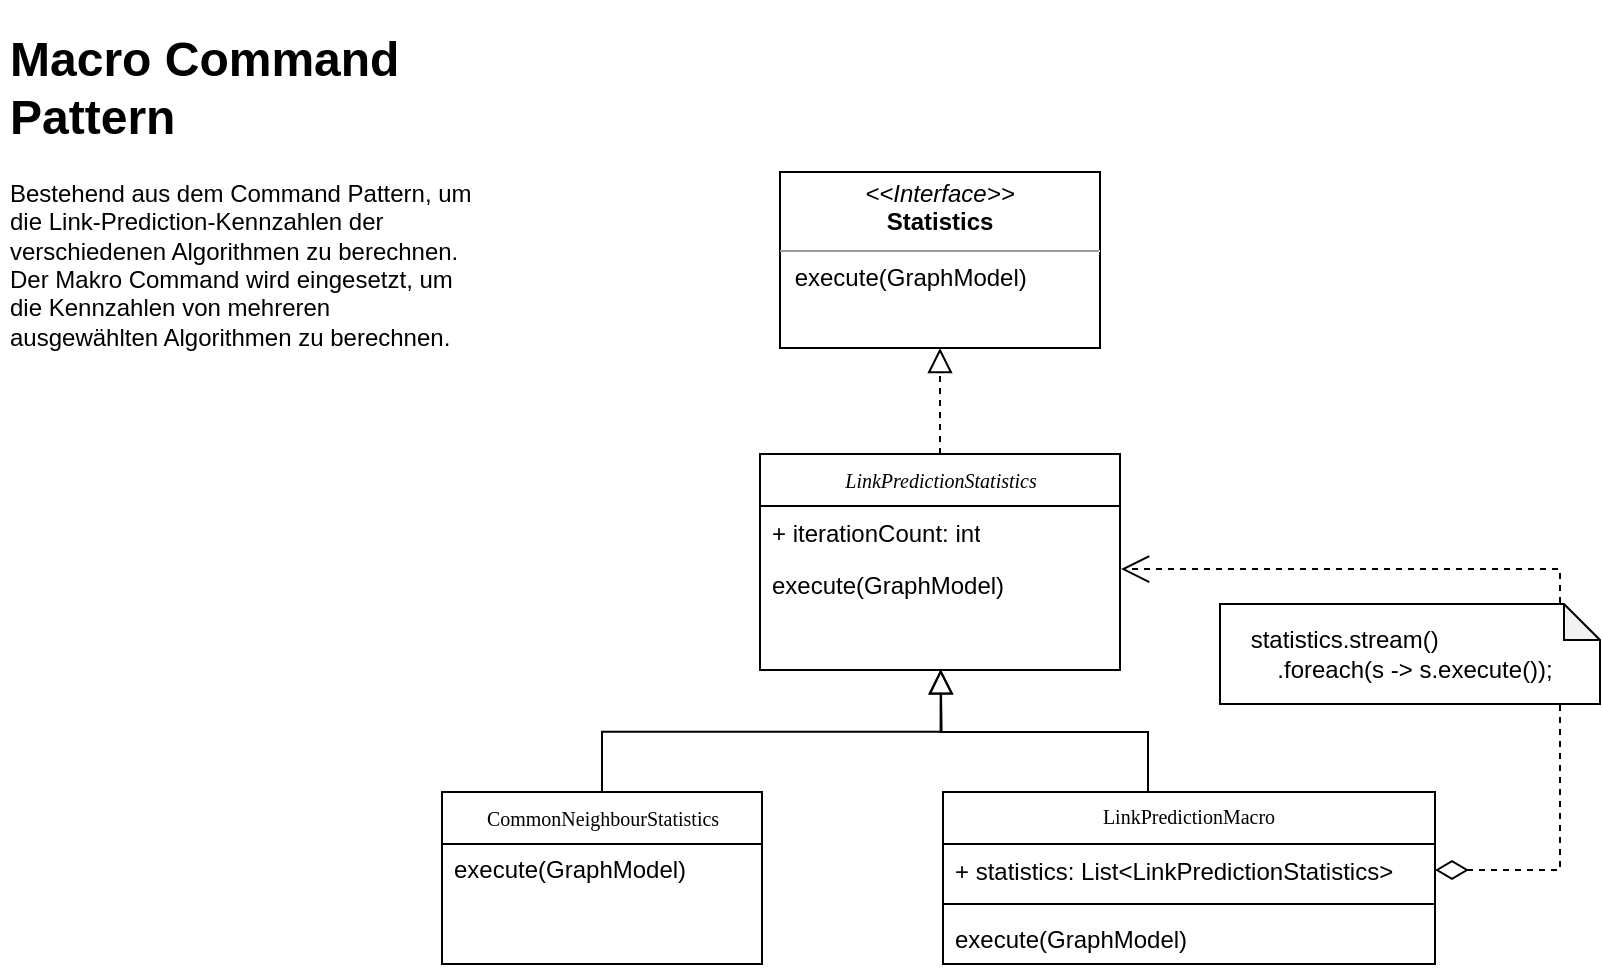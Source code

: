 <mxfile version="10.5.9" type="device"><diagram name="Page-1" id="c4acf3e9-155e-7222-9cf6-157b1a14988f"><mxGraphModel dx="1669" dy="775" grid="1" gridSize="10" guides="1" tooltips="1" connect="1" arrows="1" fold="1" page="1" pageScale="1" pageWidth="1100" pageHeight="850" background="#ffffff" math="0" shadow="0"><root><mxCell id="0"/><mxCell id="1" parent="0"/><mxCell id="5d2195bd80daf111-10" value="&lt;p style=&quot;margin: 0px ; margin-top: 4px ; text-align: center&quot;&gt;&lt;i&gt;&amp;lt;&amp;lt;Interface&amp;gt;&amp;gt;&lt;/i&gt;&lt;br&gt;&lt;b&gt;Statistics&lt;/b&gt;&lt;/p&gt;&lt;hr size=&quot;1&quot;&gt;&lt;p style=&quot;margin: 0px ; margin-left: 4px&quot;&gt;&lt;/p&gt;&lt;p style=&quot;margin: 0px ; margin-left: 4px&quot;&gt;&amp;nbsp;execute(GraphModel)&lt;br&gt;&lt;br&gt;&lt;/p&gt;" style="verticalAlign=top;align=left;overflow=fill;fontSize=12;fontFamily=Helvetica;html=1;rounded=0;shadow=0;comic=0;labelBackgroundColor=none;strokeColor=#000000;strokeWidth=1;fillColor=#ffffff;" parent="1" vertex="1"><mxGeometry x="470" y="194" width="160" height="88" as="geometry"/></mxCell><mxCell id="5d2195bd80daf111-30" style="edgeStyle=orthogonalEdgeStyle;rounded=0;html=1;dashed=1;labelBackgroundColor=none;startFill=0;endArrow=block;endFill=0;endSize=10;fontFamily=Verdana;fontSize=10;exitX=0.5;exitY=0;exitDx=0;exitDy=0;entryX=0.5;entryY=1;entryDx=0;entryDy=0;" parent="1" source="NrUGDpLi5fZ3qsQLaCOx-1" target="5d2195bd80daf111-10" edge="1"><mxGeometry relative="1" as="geometry"><mxPoint x="355" y="202" as="sourcePoint"/><mxPoint x="398" y="384" as="targetPoint"/></mxGeometry></mxCell><mxCell id="NrUGDpLi5fZ3qsQLaCOx-1" value="&lt;i&gt;LinkPredictionStatistics&lt;/i&gt;" style="swimlane;html=1;fontStyle=0;childLayout=stackLayout;horizontal=1;startSize=26;fillColor=none;horizontalStack=0;resizeParent=1;resizeLast=0;collapsible=1;marginBottom=0;swimlaneFillColor=#ffffff;rounded=0;shadow=0;comic=0;labelBackgroundColor=none;strokeColor=#000000;strokeWidth=1;fontFamily=Verdana;fontSize=10;fontColor=#000000;align=center;" parent="1" vertex="1"><mxGeometry x="460" y="335" width="180" height="108" as="geometry"/></mxCell><mxCell id="NrUGDpLi5fZ3qsQLaCOx-2" value="+ iterationCount: int" style="text;html=1;strokeColor=none;fillColor=none;align=left;verticalAlign=top;spacingLeft=4;spacingRight=4;whiteSpace=wrap;overflow=hidden;rotatable=0;points=[[0,0.5],[1,0.5]];portConstraint=eastwest;" parent="NrUGDpLi5fZ3qsQLaCOx-1" vertex="1"><mxGeometry y="26" width="180" height="26" as="geometry"/></mxCell><mxCell id="8hsoxyDFHIXHGbCF0sPZ-1" value="execute(GraphModel)" style="text;html=1;strokeColor=none;fillColor=none;align=left;verticalAlign=top;spacingLeft=4;spacingRight=4;whiteSpace=wrap;overflow=hidden;rotatable=0;points=[[0,0.5],[1,0.5]];portConstraint=eastwest;" vertex="1" parent="NrUGDpLi5fZ3qsQLaCOx-1"><mxGeometry y="52" width="180" height="26" as="geometry"/></mxCell><mxCell id="NrUGDpLi5fZ3qsQLaCOx-5" value="&lt;span&gt;CommonNeighbourStatistics&lt;/span&gt;" style="swimlane;html=1;fontStyle=0;childLayout=stackLayout;horizontal=1;startSize=26;fillColor=none;horizontalStack=0;resizeParent=1;resizeLast=0;collapsible=1;marginBottom=0;swimlaneFillColor=#ffffff;rounded=0;shadow=0;comic=0;labelBackgroundColor=none;strokeColor=#000000;strokeWidth=1;fontFamily=Verdana;fontSize=10;fontColor=#000000;align=center;verticalAlign=middle;" parent="1" vertex="1"><mxGeometry x="301" y="504" width="160" height="86" as="geometry"/></mxCell><mxCell id="NrUGDpLi5fZ3qsQLaCOx-6" value="execute(GraphModel)" style="text;html=1;strokeColor=none;fillColor=none;align=left;verticalAlign=middle;spacingLeft=4;spacingRight=4;whiteSpace=wrap;overflow=hidden;rotatable=0;points=[[0,0.5],[1,0.5]];portConstraint=eastwest;" parent="NrUGDpLi5fZ3qsQLaCOx-5" vertex="1"><mxGeometry y="26" width="160" height="26" as="geometry"/></mxCell><mxCell id="NrUGDpLi5fZ3qsQLaCOx-13" style="edgeStyle=orthogonalEdgeStyle;rounded=0;html=1;labelBackgroundColor=none;startFill=0;endArrow=block;endFill=0;endSize=10;fontFamily=Verdana;fontSize=10;entryX=0.5;entryY=1;entryDx=0;entryDy=0;exitX=0.5;exitY=0;exitDx=0;exitDy=0;" parent="1" source="NrUGDpLi5fZ3qsQLaCOx-5" edge="1"><mxGeometry relative="1" as="geometry"><mxPoint x="378" y="464" as="sourcePoint"/><mxPoint x="550.333" y="442.667" as="targetPoint"/></mxGeometry></mxCell><mxCell id="NrUGDpLi5fZ3qsQLaCOx-14" style="edgeStyle=orthogonalEdgeStyle;rounded=0;html=1;labelBackgroundColor=none;startFill=0;endArrow=block;endFill=0;endSize=10;fontFamily=Verdana;fontSize=10;exitX=0.5;exitY=0;exitDx=0;exitDy=0;entryX=0.5;entryY=1;entryDx=0;entryDy=0;" parent="1" source="NrUGDpLi5fZ3qsQLaCOx-39" edge="1"><mxGeometry relative="1" as="geometry"><mxPoint x="739.857" y="503.571" as="sourcePoint"/><mxPoint x="550.333" y="442.667" as="targetPoint"/><Array as="points"><mxPoint x="654" y="474"/><mxPoint x="550" y="474"/></Array></mxGeometry></mxCell><mxCell id="NrUGDpLi5fZ3qsQLaCOx-38" value="&lt;h1&gt;Macro Command Pattern&lt;/h1&gt;&lt;p&gt;Bestehend aus dem Command Pattern, um die Link-Prediction-Kennzahlen der verschiedenen Algorithmen zu berechnen. Der Makro Command wird eingesetzt, um die Kennzahlen von mehreren ausgewählten Algorithmen zu berechnen.&lt;/p&gt;" style="text;html=1;strokeColor=none;fillColor=none;spacing=5;spacingTop=-20;whiteSpace=wrap;overflow=hidden;rounded=0;" parent="1" vertex="1"><mxGeometry x="80" y="118" width="240" height="182" as="geometry"/></mxCell><mxCell id="NrUGDpLi5fZ3qsQLaCOx-39" value="LinkPredictionMacro" style="swimlane;fontStyle=0;align=center;verticalAlign=top;childLayout=stackLayout;horizontal=1;startSize=26;horizontalStack=0;resizeParent=1;resizeParentMax=0;resizeLast=0;collapsible=1;marginBottom=0;fontFamily=Verdana;fontSize=10;" parent="1" vertex="1"><mxGeometry x="551.5" y="504" width="246" height="86" as="geometry"/></mxCell><mxCell id="NrUGDpLi5fZ3qsQLaCOx-40" value="+ statistics: List&lt;LinkPredictionStatistics&gt;" style="text;strokeColor=none;fillColor=none;align=left;verticalAlign=top;spacingLeft=4;spacingRight=4;overflow=hidden;rotatable=0;points=[[0,0.5],[1,0.5]];portConstraint=eastwest;" parent="NrUGDpLi5fZ3qsQLaCOx-39" vertex="1"><mxGeometry y="26" width="246" height="26" as="geometry"/></mxCell><mxCell id="NrUGDpLi5fZ3qsQLaCOx-41" value="" style="line;strokeWidth=1;fillColor=none;align=left;verticalAlign=middle;spacingTop=-1;spacingLeft=3;spacingRight=3;rotatable=0;labelPosition=right;points=[];portConstraint=eastwest;" parent="NrUGDpLi5fZ3qsQLaCOx-39" vertex="1"><mxGeometry y="52" width="246" height="8" as="geometry"/></mxCell><mxCell id="NrUGDpLi5fZ3qsQLaCOx-42" value="execute(GraphModel)" style="text;strokeColor=none;fillColor=none;align=left;verticalAlign=top;spacingLeft=4;spacingRight=4;overflow=hidden;rotatable=0;points=[[0,0.5],[1,0.5]];portConstraint=eastwest;" parent="NrUGDpLi5fZ3qsQLaCOx-39" vertex="1"><mxGeometry y="60" width="246" height="26" as="geometry"/></mxCell><mxCell id="NrUGDpLi5fZ3qsQLaCOx-43" value="" style="endArrow=open;html=1;endSize=12;startArrow=diamondThin;startSize=14;startFill=0;edgeStyle=orthogonalEdgeStyle;align=left;verticalAlign=bottom;exitX=1;exitY=0.5;exitDx=0;exitDy=0;entryX=1.003;entryY=1.212;entryDx=0;entryDy=0;entryPerimeter=0;rounded=0;dashed=1;" parent="1" source="NrUGDpLi5fZ3qsQLaCOx-40" target="NrUGDpLi5fZ3qsQLaCOx-2" edge="1"><mxGeometry x="-1" y="3" relative="1" as="geometry"><mxPoint x="780" y="310" as="sourcePoint"/><mxPoint x="940" y="310" as="targetPoint"/><Array as="points"><mxPoint x="860" y="543"/><mxPoint x="860" y="393"/></Array></mxGeometry></mxCell><mxCell id="NrUGDpLi5fZ3qsQLaCOx-44" value="&amp;nbsp; &amp;nbsp; statistics.stream()&lt;br&gt;&amp;nbsp; &amp;nbsp; &amp;nbsp; &amp;nbsp; .foreach(s -&amp;gt; s.execute());&lt;br&gt;&lt;div style=&quot;text-align: left&quot;&gt;&lt;/div&gt;" style="shape=note;whiteSpace=wrap;html=1;backgroundOutline=1;darkOpacity=0.05;align=left;size=18;" parent="1" vertex="1"><mxGeometry x="690" y="410" width="190" height="50" as="geometry"/></mxCell></root></mxGraphModel></diagram></mxfile>